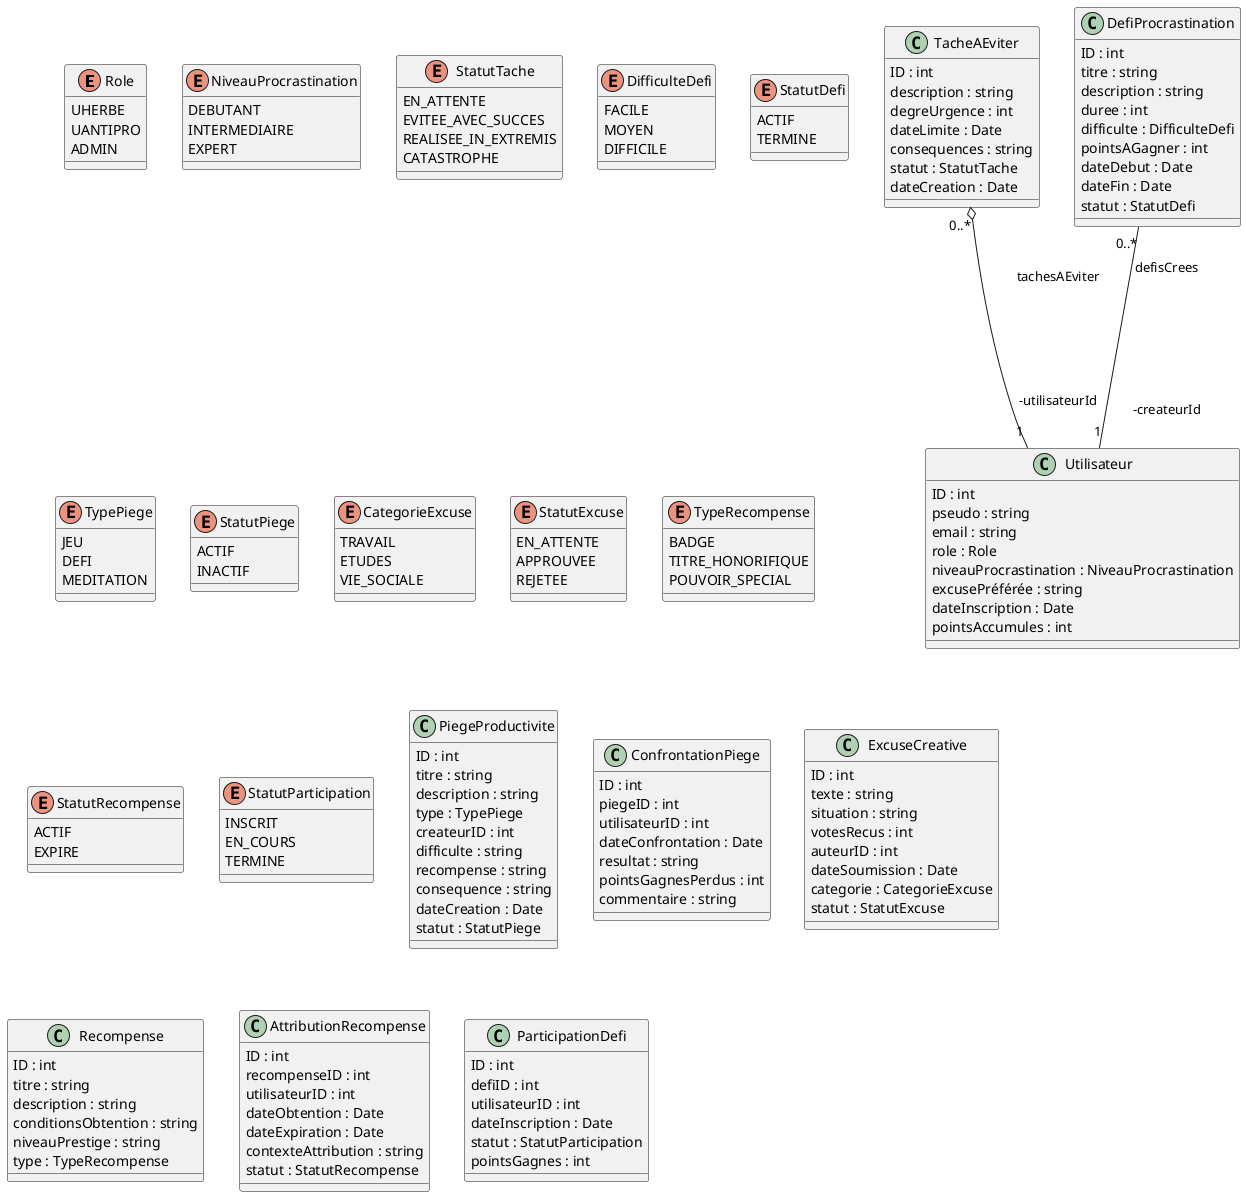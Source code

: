 @startuml
enum Role {
  UHERBE
  UANTIPRO
  ADMIN
}

enum NiveauProcrastination {
  DEBUTANT
  INTERMEDIAIRE
  EXPERT
}

enum StatutTache {
  EN_ATTENTE
  EVITEE_AVEC_SUCCES
  REALISEE_IN_EXTREMIS
  CATASTROPHE
}

enum DifficulteDefi {
  FACILE
  MOYEN
  DIFFICILE
}

enum StatutDefi {
  ACTIF
  TERMINE
}

enum TypePiege {
  JEU
  DEFI
  MEDITATION
}

enum StatutPiege {
  ACTIF
  INACTIF
}

enum CategorieExcuse {
  TRAVAIL
  ETUDES
  VIE_SOCIALE
}

enum StatutExcuse {
  EN_ATTENTE
  APPROUVEE
  REJETEE
}

enum TypeRecompense {
  BADGE
  TITRE_HONORIFIQUE
  POUVOIR_SPECIAL
}

enum StatutRecompense {
  ACTIF
  EXPIRE
}

enum StatutParticipation {
  INSCRIT
  EN_COURS
  TERMINE
}

class Utilisateur {
  ID : int
  pseudo : string
  email : string
  role : Role
  niveauProcrastination : NiveauProcrastination
  excusePréférée : string
  dateInscription : Date
  pointsAccumules : int
}

class TacheAEviter {
  ID : int
  description : string
  degreUrgence : int
  dateLimite : Date
  consequences : string
  statut : StatutTache
  dateCreation : Date
}

class DefiProcrastination {
  ID : int
  titre : string
  description : string
  duree : int
  difficulte : DifficulteDefi
  pointsAGagner : int
  dateDebut : Date
  dateFin : Date
  statut : StatutDefi
}

class PiegeProductivite {
  ID : int
  titre : string
  description : string
  type : TypePiege
  createurID : int
  difficulte : string
  recompense : string
  consequence : string
  dateCreation : Date
  statut : StatutPiege
}

class ConfrontationPiege {
  ID : int
  piegeID : int
  utilisateurID : int
  dateConfrontation : Date
  resultat : string
  pointsGagnesPerdus : int
  commentaire : string
}

class ExcuseCreative {
  ID : int
  texte : string
  situation : string
  votesRecus : int
  auteurID : int
  dateSoumission : Date
  categorie : CategorieExcuse
  statut : StatutExcuse
}

class Recompense {
  ID : int
  titre : string
  description : string
  conditionsObtention : string
  niveauPrestige : string
  type : TypeRecompense
}

class AttributionRecompense {
  ID : int
  recompenseID : int
  utilisateurID : int
  dateObtention : Date
  dateExpiration : Date
  contexteAttribution : string
  statut : StatutRecompense
}

class ParticipationDefi {
  ID : int
  defiID : int
  utilisateurID : int
  dateInscription : Date
  statut : StatutParticipation
  pointsGagnes : int
}

TacheAEviter "0..*" o-- "1" Utilisateur : "tachesAEviter\n\n\n\n\n\n\n-utilisateurId"
DefiProcrastination "0..*" -- "1" Utilisateur : defisCrees\n\n\n\n\n\n\n\n-createurId

@enduml